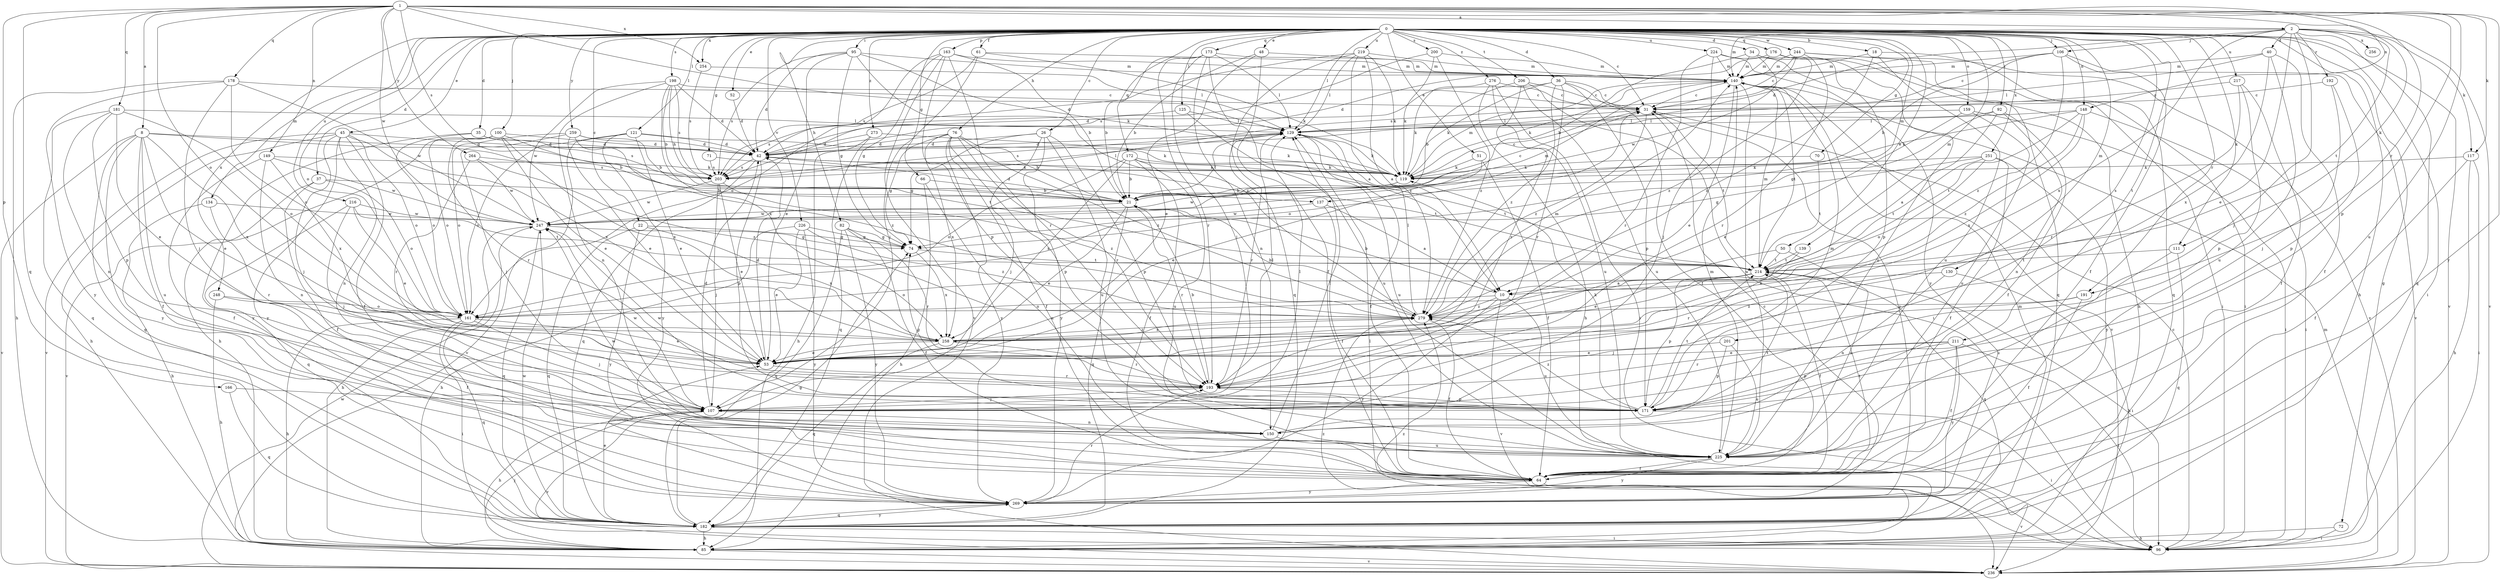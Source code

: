strict digraph  {
0;
1;
2;
8;
10;
18;
21;
22;
26;
31;
34;
35;
36;
37;
40;
42;
45;
48;
50;
51;
52;
53;
61;
64;
66;
70;
71;
72;
74;
76;
82;
85;
92;
95;
96;
100;
106;
107;
111;
117;
119;
121;
125;
129;
130;
134;
137;
139;
140;
148;
149;
150;
159;
161;
163;
166;
171;
172;
173;
176;
178;
181;
182;
191;
192;
193;
198;
200;
201;
203;
206;
211;
214;
216;
217;
219;
224;
225;
226;
236;
244;
247;
248;
251;
254;
256;
258;
259;
264;
269;
273;
276;
279;
0 -> 18  [label=b];
0 -> 22  [label=c];
0 -> 26  [label=c];
0 -> 31  [label=c];
0 -> 34  [label=d];
0 -> 35  [label=d];
0 -> 36  [label=d];
0 -> 37  [label=d];
0 -> 45  [label=e];
0 -> 48  [label=e];
0 -> 50  [label=e];
0 -> 51  [label=e];
0 -> 52  [label=e];
0 -> 61  [label=f];
0 -> 66  [label=g];
0 -> 70  [label=g];
0 -> 71  [label=g];
0 -> 72  [label=g];
0 -> 76  [label=h];
0 -> 82  [label=h];
0 -> 85  [label=h];
0 -> 92  [label=i];
0 -> 95  [label=i];
0 -> 96  [label=i];
0 -> 100  [label=j];
0 -> 106  [label=j];
0 -> 111  [label=k];
0 -> 121  [label=l];
0 -> 125  [label=l];
0 -> 129  [label=l];
0 -> 130  [label=m];
0 -> 134  [label=m];
0 -> 137  [label=m];
0 -> 139  [label=m];
0 -> 148  [label=n];
0 -> 159  [label=o];
0 -> 161  [label=o];
0 -> 163  [label=p];
0 -> 172  [label=q];
0 -> 173  [label=q];
0 -> 176  [label=q];
0 -> 191  [label=r];
0 -> 198  [label=s];
0 -> 200  [label=s];
0 -> 201  [label=s];
0 -> 206  [label=t];
0 -> 211  [label=t];
0 -> 216  [label=u];
0 -> 217  [label=u];
0 -> 219  [label=u];
0 -> 224  [label=u];
0 -> 226  [label=v];
0 -> 236  [label=v];
0 -> 244  [label=w];
0 -> 248  [label=x];
0 -> 251  [label=x];
0 -> 254  [label=x];
0 -> 259  [label=y];
0 -> 273  [label=z];
0 -> 276  [label=z];
1 -> 2  [label=a];
1 -> 8  [label=a];
1 -> 111  [label=k];
1 -> 117  [label=k];
1 -> 129  [label=l];
1 -> 148  [label=n];
1 -> 149  [label=n];
1 -> 161  [label=o];
1 -> 166  [label=p];
1 -> 171  [label=p];
1 -> 178  [label=q];
1 -> 181  [label=q];
1 -> 182  [label=q];
1 -> 191  [label=r];
1 -> 203  [label=s];
1 -> 225  [label=u];
1 -> 247  [label=w];
1 -> 254  [label=x];
1 -> 264  [label=y];
1 -> 269  [label=y];
2 -> 40  [label=d];
2 -> 42  [label=d];
2 -> 53  [label=e];
2 -> 106  [label=j];
2 -> 107  [label=j];
2 -> 117  [label=k];
2 -> 140  [label=m];
2 -> 182  [label=q];
2 -> 192  [label=r];
2 -> 214  [label=t];
2 -> 236  [label=v];
2 -> 256  [label=x];
2 -> 258  [label=x];
8 -> 21  [label=b];
8 -> 42  [label=d];
8 -> 53  [label=e];
8 -> 64  [label=f];
8 -> 182  [label=q];
8 -> 225  [label=u];
8 -> 236  [label=v];
8 -> 258  [label=x];
8 -> 269  [label=y];
10 -> 21  [label=b];
10 -> 161  [label=o];
10 -> 225  [label=u];
10 -> 236  [label=v];
10 -> 269  [label=y];
10 -> 279  [label=z];
18 -> 140  [label=m];
18 -> 182  [label=q];
18 -> 225  [label=u];
18 -> 279  [label=z];
21 -> 31  [label=c];
21 -> 42  [label=d];
21 -> 53  [label=e];
21 -> 129  [label=l];
21 -> 182  [label=q];
21 -> 193  [label=r];
21 -> 247  [label=w];
22 -> 74  [label=g];
22 -> 182  [label=q];
22 -> 258  [label=x];
22 -> 269  [label=y];
26 -> 42  [label=d];
26 -> 74  [label=g];
26 -> 107  [label=j];
26 -> 171  [label=p];
26 -> 225  [label=u];
26 -> 269  [label=y];
31 -> 129  [label=l];
31 -> 161  [label=o];
31 -> 214  [label=t];
31 -> 269  [label=y];
31 -> 279  [label=z];
34 -> 21  [label=b];
34 -> 140  [label=m];
34 -> 171  [label=p];
34 -> 225  [label=u];
34 -> 247  [label=w];
35 -> 42  [label=d];
35 -> 161  [label=o];
35 -> 203  [label=s];
35 -> 269  [label=y];
36 -> 31  [label=c];
36 -> 42  [label=d];
36 -> 64  [label=f];
36 -> 119  [label=k];
36 -> 171  [label=p];
36 -> 193  [label=r];
36 -> 279  [label=z];
37 -> 21  [label=b];
37 -> 64  [label=f];
37 -> 161  [label=o];
37 -> 236  [label=v];
40 -> 64  [label=f];
40 -> 129  [label=l];
40 -> 140  [label=m];
40 -> 225  [label=u];
40 -> 258  [label=x];
42 -> 119  [label=k];
42 -> 171  [label=p];
42 -> 182  [label=q];
42 -> 203  [label=s];
42 -> 214  [label=t];
45 -> 42  [label=d];
45 -> 64  [label=f];
45 -> 85  [label=h];
45 -> 107  [label=j];
45 -> 150  [label=n];
45 -> 161  [label=o];
45 -> 236  [label=v];
45 -> 258  [label=x];
45 -> 269  [label=y];
48 -> 21  [label=b];
48 -> 53  [label=e];
48 -> 64  [label=f];
48 -> 140  [label=m];
50 -> 53  [label=e];
50 -> 214  [label=t];
50 -> 225  [label=u];
51 -> 53  [label=e];
51 -> 64  [label=f];
51 -> 119  [label=k];
52 -> 42  [label=d];
53 -> 42  [label=d];
53 -> 193  [label=r];
61 -> 107  [label=j];
61 -> 119  [label=k];
61 -> 140  [label=m];
61 -> 203  [label=s];
64 -> 214  [label=t];
64 -> 236  [label=v];
64 -> 269  [label=y];
66 -> 21  [label=b];
66 -> 85  [label=h];
66 -> 225  [label=u];
70 -> 119  [label=k];
70 -> 214  [label=t];
71 -> 119  [label=k];
71 -> 203  [label=s];
72 -> 85  [label=h];
72 -> 96  [label=i];
74 -> 214  [label=t];
74 -> 258  [label=x];
76 -> 21  [label=b];
76 -> 42  [label=d];
76 -> 64  [label=f];
76 -> 74  [label=g];
76 -> 171  [label=p];
76 -> 193  [label=r];
76 -> 258  [label=x];
76 -> 269  [label=y];
76 -> 279  [label=z];
82 -> 64  [label=f];
82 -> 74  [label=g];
82 -> 182  [label=q];
82 -> 193  [label=r];
82 -> 269  [label=y];
85 -> 107  [label=j];
85 -> 236  [label=v];
85 -> 279  [label=z];
92 -> 10  [label=a];
92 -> 64  [label=f];
92 -> 74  [label=g];
92 -> 129  [label=l];
92 -> 150  [label=n];
95 -> 42  [label=d];
95 -> 53  [label=e];
95 -> 74  [label=g];
95 -> 119  [label=k];
95 -> 140  [label=m];
95 -> 203  [label=s];
95 -> 279  [label=z];
96 -> 31  [label=c];
96 -> 129  [label=l];
96 -> 279  [label=z];
100 -> 42  [label=d];
100 -> 53  [label=e];
100 -> 85  [label=h];
100 -> 161  [label=o];
100 -> 193  [label=r];
100 -> 214  [label=t];
100 -> 258  [label=x];
106 -> 21  [label=b];
106 -> 31  [label=c];
106 -> 64  [label=f];
106 -> 140  [label=m];
106 -> 236  [label=v];
106 -> 279  [label=z];
107 -> 42  [label=d];
107 -> 85  [label=h];
107 -> 129  [label=l];
107 -> 150  [label=n];
107 -> 236  [label=v];
107 -> 247  [label=w];
111 -> 182  [label=q];
111 -> 214  [label=t];
111 -> 225  [label=u];
117 -> 64  [label=f];
117 -> 85  [label=h];
117 -> 96  [label=i];
117 -> 119  [label=k];
119 -> 21  [label=b];
119 -> 31  [label=c];
119 -> 140  [label=m];
119 -> 247  [label=w];
121 -> 42  [label=d];
121 -> 53  [label=e];
121 -> 119  [label=k];
121 -> 161  [label=o];
121 -> 236  [label=v];
121 -> 269  [label=y];
125 -> 129  [label=l];
125 -> 203  [label=s];
125 -> 225  [label=u];
129 -> 42  [label=d];
129 -> 64  [label=f];
129 -> 119  [label=k];
129 -> 193  [label=r];
129 -> 203  [label=s];
129 -> 225  [label=u];
130 -> 10  [label=a];
130 -> 85  [label=h];
130 -> 150  [label=n];
134 -> 85  [label=h];
134 -> 193  [label=r];
134 -> 247  [label=w];
137 -> 10  [label=a];
137 -> 64  [label=f];
137 -> 247  [label=w];
139 -> 193  [label=r];
139 -> 214  [label=t];
140 -> 31  [label=c];
140 -> 53  [label=e];
140 -> 119  [label=k];
140 -> 214  [label=t];
140 -> 225  [label=u];
140 -> 236  [label=v];
148 -> 96  [label=i];
148 -> 119  [label=k];
148 -> 129  [label=l];
148 -> 214  [label=t];
148 -> 258  [label=x];
148 -> 279  [label=z];
149 -> 64  [label=f];
149 -> 119  [label=k];
149 -> 150  [label=n];
149 -> 247  [label=w];
149 -> 258  [label=x];
150 -> 129  [label=l];
150 -> 214  [label=t];
150 -> 225  [label=u];
159 -> 53  [label=e];
159 -> 96  [label=i];
159 -> 129  [label=l];
159 -> 225  [label=u];
161 -> 53  [label=e];
161 -> 85  [label=h];
161 -> 96  [label=i];
161 -> 107  [label=j];
161 -> 182  [label=q];
163 -> 21  [label=b];
163 -> 74  [label=g];
163 -> 140  [label=m];
163 -> 161  [label=o];
163 -> 171  [label=p];
163 -> 193  [label=r];
163 -> 236  [label=v];
166 -> 107  [label=j];
166 -> 182  [label=q];
171 -> 74  [label=g];
171 -> 96  [label=i];
171 -> 119  [label=k];
171 -> 140  [label=m];
171 -> 214  [label=t];
171 -> 247  [label=w];
171 -> 279  [label=z];
172 -> 21  [label=b];
172 -> 64  [label=f];
172 -> 119  [label=k];
172 -> 161  [label=o];
172 -> 214  [label=t];
172 -> 225  [label=u];
172 -> 258  [label=x];
173 -> 10  [label=a];
173 -> 21  [label=b];
173 -> 107  [label=j];
173 -> 129  [label=l];
173 -> 140  [label=m];
173 -> 150  [label=n];
173 -> 193  [label=r];
176 -> 42  [label=d];
176 -> 96  [label=i];
176 -> 140  [label=m];
176 -> 182  [label=q];
176 -> 279  [label=z];
178 -> 31  [label=c];
178 -> 85  [label=h];
178 -> 107  [label=j];
178 -> 161  [label=o];
178 -> 247  [label=w];
178 -> 269  [label=y];
181 -> 53  [label=e];
181 -> 129  [label=l];
181 -> 150  [label=n];
181 -> 161  [label=o];
181 -> 171  [label=p];
181 -> 182  [label=q];
182 -> 53  [label=e];
182 -> 74  [label=g];
182 -> 85  [label=h];
182 -> 96  [label=i];
182 -> 140  [label=m];
182 -> 247  [label=w];
182 -> 269  [label=y];
191 -> 64  [label=f];
191 -> 107  [label=j];
191 -> 279  [label=z];
192 -> 31  [label=c];
192 -> 107  [label=j];
192 -> 171  [label=p];
193 -> 21  [label=b];
193 -> 107  [label=j];
193 -> 129  [label=l];
193 -> 171  [label=p];
198 -> 21  [label=b];
198 -> 31  [label=c];
198 -> 42  [label=d];
198 -> 150  [label=n];
198 -> 203  [label=s];
198 -> 247  [label=w];
198 -> 258  [label=x];
198 -> 137  [label=h];
200 -> 119  [label=k];
200 -> 140  [label=m];
200 -> 203  [label=s];
200 -> 279  [label=z];
201 -> 53  [label=e];
201 -> 171  [label=p];
201 -> 225  [label=u];
203 -> 53  [label=e];
203 -> 107  [label=j];
203 -> 129  [label=l];
203 -> 247  [label=w];
203 -> 279  [label=z];
206 -> 21  [label=b];
206 -> 31  [label=c];
206 -> 96  [label=i];
206 -> 193  [label=r];
206 -> 225  [label=u];
211 -> 53  [label=e];
211 -> 64  [label=f];
211 -> 96  [label=i];
211 -> 171  [label=p];
211 -> 193  [label=r];
211 -> 269  [label=y];
214 -> 10  [label=a];
214 -> 64  [label=f];
214 -> 96  [label=i];
214 -> 140  [label=m];
214 -> 161  [label=o];
214 -> 171  [label=p];
214 -> 182  [label=q];
216 -> 53  [label=e];
216 -> 107  [label=j];
216 -> 182  [label=q];
216 -> 214  [label=t];
216 -> 247  [label=w];
217 -> 31  [label=c];
217 -> 64  [label=f];
217 -> 171  [label=p];
217 -> 193  [label=r];
219 -> 10  [label=a];
219 -> 42  [label=d];
219 -> 119  [label=k];
219 -> 129  [label=l];
219 -> 140  [label=m];
219 -> 182  [label=q];
219 -> 279  [label=z];
224 -> 85  [label=h];
224 -> 107  [label=j];
224 -> 140  [label=m];
224 -> 193  [label=r];
224 -> 269  [label=y];
225 -> 64  [label=f];
225 -> 140  [label=m];
225 -> 247  [label=w];
225 -> 269  [label=y];
226 -> 53  [label=e];
226 -> 74  [label=g];
226 -> 85  [label=h];
226 -> 269  [label=y];
226 -> 279  [label=z];
236 -> 140  [label=m];
236 -> 247  [label=w];
244 -> 31  [label=c];
244 -> 96  [label=i];
244 -> 140  [label=m];
244 -> 193  [label=r];
244 -> 203  [label=s];
244 -> 236  [label=v];
247 -> 74  [label=g];
247 -> 85  [label=h];
247 -> 140  [label=m];
247 -> 182  [label=q];
248 -> 64  [label=f];
248 -> 85  [label=h];
248 -> 161  [label=o];
251 -> 64  [label=f];
251 -> 74  [label=g];
251 -> 119  [label=k];
251 -> 161  [label=o];
251 -> 214  [label=t];
251 -> 269  [label=y];
254 -> 129  [label=l];
254 -> 203  [label=s];
258 -> 53  [label=e];
258 -> 140  [label=m];
258 -> 182  [label=q];
258 -> 193  [label=r];
258 -> 279  [label=z];
259 -> 21  [label=b];
259 -> 42  [label=d];
259 -> 53  [label=e];
259 -> 107  [label=j];
259 -> 161  [label=o];
259 -> 279  [label=z];
264 -> 193  [label=r];
264 -> 203  [label=s];
264 -> 247  [label=w];
264 -> 279  [label=z];
269 -> 31  [label=c];
269 -> 182  [label=q];
269 -> 193  [label=r];
273 -> 42  [label=d];
273 -> 85  [label=h];
273 -> 119  [label=k];
273 -> 182  [label=q];
276 -> 31  [label=c];
276 -> 85  [label=h];
276 -> 96  [label=i];
276 -> 119  [label=k];
276 -> 225  [label=u];
279 -> 21  [label=b];
279 -> 64  [label=f];
279 -> 129  [label=l];
279 -> 258  [label=x];
}
